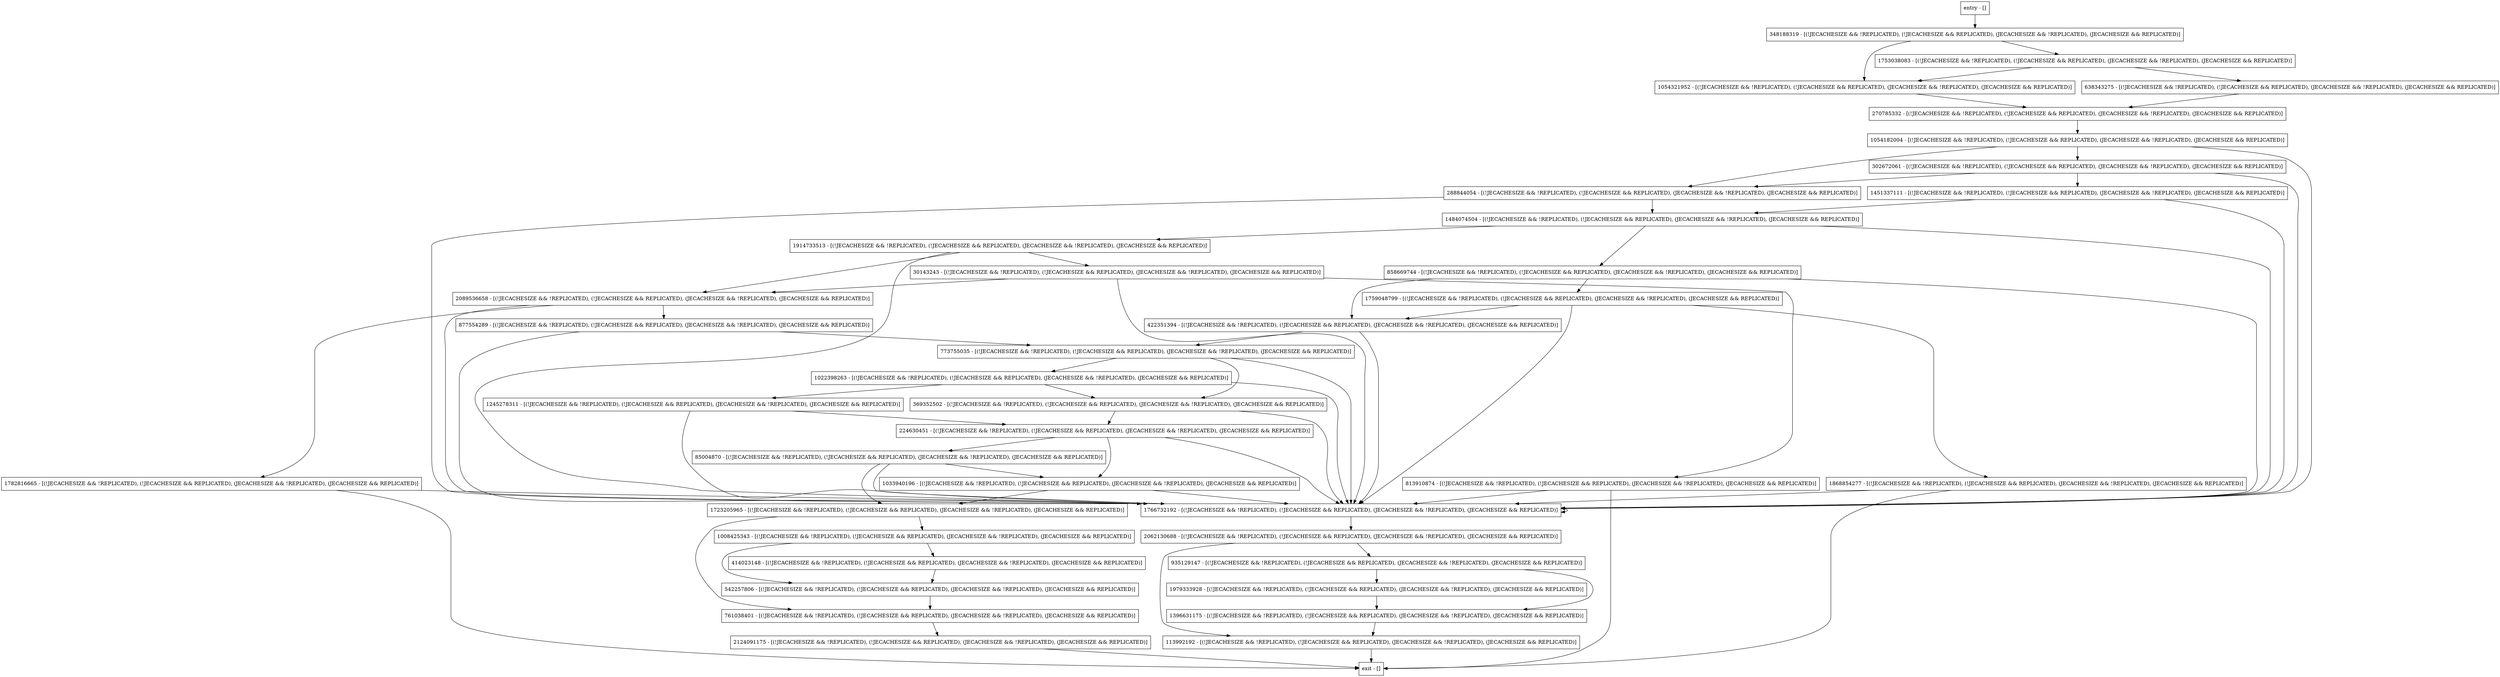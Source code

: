 digraph setupDatabase {
node [shape=record];
1914733513 [label="1914733513 - [(!JECACHESIZE && !REPLICATED), (!JECACHESIZE && REPLICATED), (JECACHESIZE && !REPLICATED), (JECACHESIZE && REPLICATED)]"];
2062130688 [label="2062130688 - [(!JECACHESIZE && !REPLICATED), (!JECACHESIZE && REPLICATED), (JECACHESIZE && !REPLICATED), (JECACHESIZE && REPLICATED)]"];
113992192 [label="113992192 - [(!JECACHESIZE && !REPLICATED), (!JECACHESIZE && REPLICATED), (JECACHESIZE && !REPLICATED), (JECACHESIZE && REPLICATED)]"];
1245278311 [label="1245278311 - [(!JECACHESIZE && !REPLICATED), (!JECACHESIZE && REPLICATED), (JECACHESIZE && !REPLICATED), (JECACHESIZE && REPLICATED)]"];
1054321952 [label="1054321952 - [(!JECACHESIZE && !REPLICATED), (!JECACHESIZE && REPLICATED), (JECACHESIZE && !REPLICATED), (JECACHESIZE && REPLICATED)]"];
30143243 [label="30143243 - [(!JECACHESIZE && !REPLICATED), (!JECACHESIZE && REPLICATED), (JECACHESIZE && !REPLICATED), (JECACHESIZE && REPLICATED)]"];
348188319 [label="348188319 - [(!JECACHESIZE && !REPLICATED), (!JECACHESIZE && REPLICATED), (JECACHESIZE && !REPLICATED), (JECACHESIZE && REPLICATED)]"];
1766732192 [label="1766732192 - [(!JECACHESIZE && !REPLICATED), (!JECACHESIZE && REPLICATED), (JECACHESIZE && !REPLICATED), (JECACHESIZE && REPLICATED)]"];
288844054 [label="288844054 - [(!JECACHESIZE && !REPLICATED), (!JECACHESIZE && REPLICATED), (JECACHESIZE && !REPLICATED), (JECACHESIZE && REPLICATED)]"];
2089536658 [label="2089536658 - [(!JECACHESIZE && !REPLICATED), (!JECACHESIZE && REPLICATED), (JECACHESIZE && !REPLICATED), (JECACHESIZE && REPLICATED)]"];
85004870 [label="85004870 - [(!JECACHESIZE && !REPLICATED), (!JECACHESIZE && REPLICATED), (JECACHESIZE && !REPLICATED), (JECACHESIZE && REPLICATED)]"];
1979333928 [label="1979333928 - [(!JECACHESIZE && !REPLICATED), (!JECACHESIZE && REPLICATED), (JECACHESIZE && !REPLICATED), (JECACHESIZE && REPLICATED)]"];
1008425343 [label="1008425343 - [(!JECACHESIZE && !REPLICATED), (!JECACHESIZE && REPLICATED), (JECACHESIZE && !REPLICATED), (JECACHESIZE && REPLICATED)]"];
1451337111 [label="1451337111 - [(!JECACHESIZE && !REPLICATED), (!JECACHESIZE && REPLICATED), (JECACHESIZE && !REPLICATED), (JECACHESIZE && REPLICATED)]"];
1782816665 [label="1782816665 - [(!JECACHESIZE && !REPLICATED), (!JECACHESIZE && REPLICATED), (JECACHESIZE && !REPLICATED), (JECACHESIZE && REPLICATED)]"];
858669744 [label="858669744 - [(!JECACHESIZE && !REPLICATED), (!JECACHESIZE && REPLICATED), (JECACHESIZE && !REPLICATED), (JECACHESIZE && REPLICATED)]"];
1396631175 [label="1396631175 - [(!JECACHESIZE && !REPLICATED), (!JECACHESIZE && REPLICATED), (JECACHESIZE && !REPLICATED), (JECACHESIZE && REPLICATED)]"];
270785332 [label="270785332 - [(!JECACHESIZE && !REPLICATED), (!JECACHESIZE && REPLICATED), (JECACHESIZE && !REPLICATED), (JECACHESIZE && REPLICATED)]"];
2124091175 [label="2124091175 - [(!JECACHESIZE && !REPLICATED), (!JECACHESIZE && REPLICATED), (JECACHESIZE && !REPLICATED), (JECACHESIZE && REPLICATED)]"];
638343275 [label="638343275 - [(!JECACHESIZE && !REPLICATED), (!JECACHESIZE && REPLICATED), (JECACHESIZE && !REPLICATED), (JECACHESIZE && REPLICATED)]"];
1723205965 [label="1723205965 - [(!JECACHESIZE && !REPLICATED), (!JECACHESIZE && REPLICATED), (JECACHESIZE && !REPLICATED), (JECACHESIZE && REPLICATED)]"];
761038401 [label="761038401 - [(!JECACHESIZE && !REPLICATED), (!JECACHESIZE && REPLICATED), (JECACHESIZE && !REPLICATED), (JECACHESIZE && REPLICATED)]"];
1022398263 [label="1022398263 - [(!JECACHESIZE && !REPLICATED), (!JECACHESIZE && REPLICATED), (JECACHESIZE && !REPLICATED), (JECACHESIZE && REPLICATED)]"];
1054182004 [label="1054182004 - [(!JECACHESIZE && !REPLICATED), (!JECACHESIZE && REPLICATED), (JECACHESIZE && !REPLICATED), (JECACHESIZE && REPLICATED)]"];
1484074504 [label="1484074504 - [(!JECACHESIZE && !REPLICATED), (!JECACHESIZE && REPLICATED), (JECACHESIZE && !REPLICATED), (JECACHESIZE && REPLICATED)]"];
1753038083 [label="1753038083 - [(!JECACHESIZE && !REPLICATED), (!JECACHESIZE && REPLICATED), (JECACHESIZE && !REPLICATED), (JECACHESIZE && REPLICATED)]"];
813910874 [label="813910874 - [(!JECACHESIZE && !REPLICATED), (!JECACHESIZE && REPLICATED), (JECACHESIZE && !REPLICATED), (JECACHESIZE && REPLICATED)]"];
542257806 [label="542257806 - [(!JECACHESIZE && !REPLICATED), (!JECACHESIZE && REPLICATED), (JECACHESIZE && !REPLICATED), (JECACHESIZE && REPLICATED)]"];
1033940196 [label="1033940196 - [(!JECACHESIZE && !REPLICATED), (!JECACHESIZE && REPLICATED), (JECACHESIZE && !REPLICATED), (JECACHESIZE && REPLICATED)]"];
935129147 [label="935129147 - [(!JECACHESIZE && !REPLICATED), (!JECACHESIZE && REPLICATED), (JECACHESIZE && !REPLICATED), (JECACHESIZE && REPLICATED)]"];
1759048799 [label="1759048799 - [(!JECACHESIZE && !REPLICATED), (!JECACHESIZE && REPLICATED), (JECACHESIZE && !REPLICATED), (JECACHESIZE && REPLICATED)]"];
entry [label="entry - []"];
exit [label="exit - []"];
422351394 [label="422351394 - [(!JECACHESIZE && !REPLICATED), (!JECACHESIZE && REPLICATED), (JECACHESIZE && !REPLICATED), (JECACHESIZE && REPLICATED)]"];
1868854277 [label="1868854277 - [(!JECACHESIZE && !REPLICATED), (!JECACHESIZE && REPLICATED), (JECACHESIZE && !REPLICATED), (JECACHESIZE && REPLICATED)]"];
369352502 [label="369352502 - [(!JECACHESIZE && !REPLICATED), (!JECACHESIZE && REPLICATED), (JECACHESIZE && !REPLICATED), (JECACHESIZE && REPLICATED)]"];
877554289 [label="877554289 - [(!JECACHESIZE && !REPLICATED), (!JECACHESIZE && REPLICATED), (JECACHESIZE && !REPLICATED), (JECACHESIZE && REPLICATED)]"];
224630451 [label="224630451 - [(!JECACHESIZE && !REPLICATED), (!JECACHESIZE && REPLICATED), (JECACHESIZE && !REPLICATED), (JECACHESIZE && REPLICATED)]"];
302672061 [label="302672061 - [(!JECACHESIZE && !REPLICATED), (!JECACHESIZE && REPLICATED), (JECACHESIZE && !REPLICATED), (JECACHESIZE && REPLICATED)]"];
773755035 [label="773755035 - [(!JECACHESIZE && !REPLICATED), (!JECACHESIZE && REPLICATED), (JECACHESIZE && !REPLICATED), (JECACHESIZE && REPLICATED)]"];
414023148 [label="414023148 - [(!JECACHESIZE && !REPLICATED), (!JECACHESIZE && REPLICATED), (JECACHESIZE && !REPLICATED), (JECACHESIZE && REPLICATED)]"];
entry;
exit;
1914733513 -> 30143243;
1914733513 -> 1766732192;
1914733513 -> 2089536658;
2062130688 -> 113992192;
2062130688 -> 935129147;
113992192 -> exit;
1245278311 -> 224630451;
1245278311 -> 1766732192;
1054321952 -> 270785332;
30143243 -> 1766732192;
30143243 -> 813910874;
30143243 -> 2089536658;
348188319 -> 1054321952;
348188319 -> 1753038083;
1766732192 -> 2062130688;
1766732192 -> 1766732192;
288844054 -> 1484074504;
288844054 -> 1766732192;
2089536658 -> 877554289;
2089536658 -> 1766732192;
2089536658 -> 1782816665;
85004870 -> 1723205965;
85004870 -> 1766732192;
85004870 -> 1033940196;
1979333928 -> 1396631175;
1008425343 -> 542257806;
1008425343 -> 414023148;
1451337111 -> 1484074504;
1451337111 -> 1766732192;
1782816665 -> exit;
1782816665 -> 1766732192;
858669744 -> 422351394;
858669744 -> 1766732192;
858669744 -> 1759048799;
1396631175 -> 113992192;
270785332 -> 1054182004;
2124091175 -> exit;
638343275 -> 270785332;
1723205965 -> 761038401;
1723205965 -> 1008425343;
761038401 -> 2124091175;
1022398263 -> 369352502;
1022398263 -> 1245278311;
1022398263 -> 1766732192;
1054182004 -> 288844054;
1054182004 -> 302672061;
1054182004 -> 1766732192;
1484074504 -> 1914733513;
1484074504 -> 858669744;
1484074504 -> 1766732192;
1753038083 -> 1054321952;
1753038083 -> 638343275;
813910874 -> exit;
813910874 -> 1766732192;
542257806 -> 761038401;
1033940196 -> 1723205965;
1033940196 -> 1766732192;
935129147 -> 1396631175;
935129147 -> 1979333928;
1759048799 -> 422351394;
1759048799 -> 1868854277;
1759048799 -> 1766732192;
entry -> 348188319;
422351394 -> 1766732192;
422351394 -> 773755035;
1868854277 -> exit;
1868854277 -> 1766732192;
369352502 -> 224630451;
369352502 -> 1766732192;
877554289 -> 1766732192;
877554289 -> 773755035;
224630451 -> 1766732192;
224630451 -> 85004870;
224630451 -> 1033940196;
302672061 -> 288844054;
302672061 -> 1766732192;
302672061 -> 1451337111;
773755035 -> 369352502;
773755035 -> 1022398263;
773755035 -> 1766732192;
414023148 -> 542257806;
}
